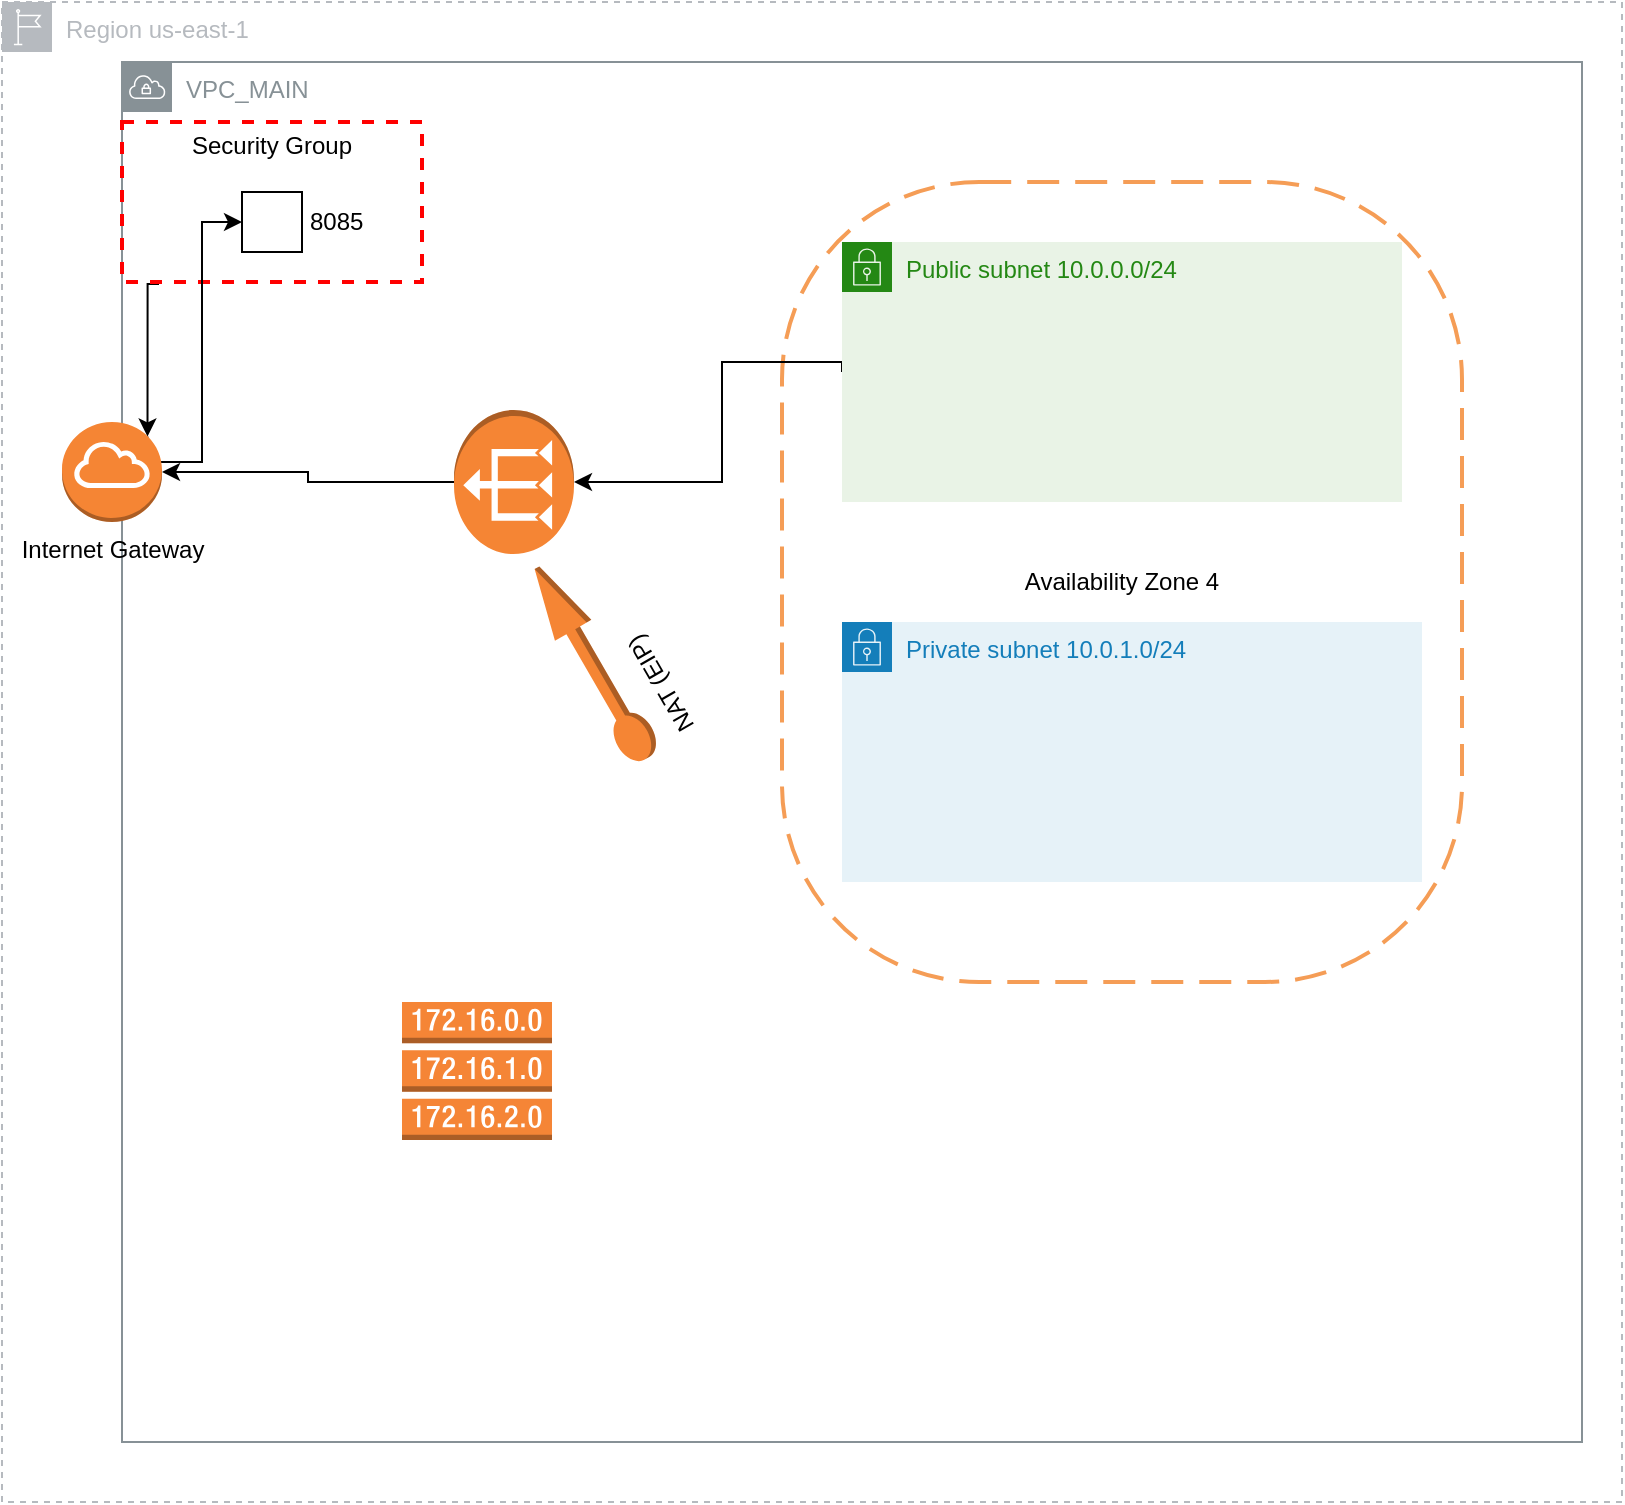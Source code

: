 <mxfile version="16.6.0" type="github">
  <diagram id="pFCO5rwux-H22-heMVk4" name="Page-1">
    <mxGraphModel dx="2062" dy="796" grid="1" gridSize="10" guides="1" tooltips="1" connect="1" arrows="1" fold="1" page="1" pageScale="1" pageWidth="850" pageHeight="1100" math="0" shadow="0">
      <root>
        <mxCell id="0" />
        <mxCell id="1" parent="0" />
        <mxCell id="VTVd_iiEjQSxIu9ezFgo-7" value="VPC_MAIN" style="sketch=0;outlineConnect=0;gradientColor=none;html=1;whiteSpace=wrap;fontSize=12;fontStyle=0;shape=mxgraph.aws4.group;grIcon=mxgraph.aws4.group_vpc;strokeColor=#879196;fillColor=none;verticalAlign=top;align=left;spacingLeft=30;fontColor=#879196;dashed=0;" parent="1" vertex="1">
          <mxGeometry x="70" y="140" width="730" height="690" as="geometry" />
        </mxCell>
        <mxCell id="VTVd_iiEjQSxIu9ezFgo-6" value="Region us-east-1" style="sketch=0;outlineConnect=0;gradientColor=none;html=1;whiteSpace=wrap;fontSize=12;fontStyle=0;shape=mxgraph.aws4.group;grIcon=mxgraph.aws4.group_region;strokeColor=#B6BABF;fillColor=none;verticalAlign=top;align=left;spacingLeft=30;fontColor=#B6BABF;dashed=1;" parent="1" vertex="1">
          <mxGeometry x="10" y="110" width="810" height="750" as="geometry" />
        </mxCell>
        <mxCell id="VTVd_iiEjQSxIu9ezFgo-8" value="Availability Zone 4" style="rounded=1;arcSize=29;dashed=1;strokeColor=#F59D56;fillColor=default;gradientColor=none;dashPattern=8 4;strokeWidth=2;whiteSpace=wrap;html=1;" parent="1" vertex="1">
          <mxGeometry x="400" y="200" width="340" height="400" as="geometry" />
        </mxCell>
        <mxCell id="YYBxXYRRNS971-Oj3B5X-8" style="edgeStyle=orthogonalEdgeStyle;rounded=0;orthogonalLoop=1;jettySize=auto;html=1;entryX=0.855;entryY=0.145;entryDx=0;entryDy=0;entryPerimeter=0;exitX=0.12;exitY=0.988;exitDx=0;exitDy=0;exitPerimeter=0;" edge="1" parent="1" source="VTVd_iiEjQSxIu9ezFgo-3" target="VTVd_iiEjQSxIu9ezFgo-2">
          <mxGeometry relative="1" as="geometry">
            <Array as="points">
              <mxPoint x="88" y="251" />
              <mxPoint x="83" y="251" />
            </Array>
          </mxGeometry>
        </mxCell>
        <mxCell id="VTVd_iiEjQSxIu9ezFgo-3" value="Security Group" style="fontStyle=0;verticalAlign=top;align=center;spacingTop=-2;fillColor=none;rounded=0;whiteSpace=wrap;html=1;strokeColor=#FF0000;strokeWidth=2;dashed=1;container=1;collapsible=0;expand=0;recursiveResize=0;" parent="1" vertex="1">
          <mxGeometry x="70" y="170" width="150" height="80" as="geometry" />
        </mxCell>
        <mxCell id="YYBxXYRRNS971-Oj3B5X-5" value="8085" style="fontStyle=0;labelPosition=right;verticalLabelPosition=middle;align=left;verticalAlign=middle;spacingLeft=2;fillColor=default;gradientColor=none;html=1;" vertex="1" parent="VTVd_iiEjQSxIu9ezFgo-3">
          <mxGeometry x="60" y="35" width="30" height="30" as="geometry" />
        </mxCell>
        <mxCell id="YYBxXYRRNS971-Oj3B5X-7" style="edgeStyle=orthogonalEdgeStyle;rounded=0;orthogonalLoop=1;jettySize=auto;html=1;entryX=0;entryY=0.5;entryDx=0;entryDy=0;exitX=0.855;exitY=0.145;exitDx=0;exitDy=0;exitPerimeter=0;" edge="1" parent="1" source="VTVd_iiEjQSxIu9ezFgo-2" target="YYBxXYRRNS971-Oj3B5X-5">
          <mxGeometry relative="1" as="geometry">
            <Array as="points">
              <mxPoint x="83" y="340" />
              <mxPoint x="110" y="340" />
              <mxPoint x="110" y="220" />
            </Array>
          </mxGeometry>
        </mxCell>
        <mxCell id="VTVd_iiEjQSxIu9ezFgo-2" value="Internet Gateway" style="outlineConnect=0;dashed=0;verticalLabelPosition=bottom;verticalAlign=top;align=center;html=1;shape=mxgraph.aws3.internet_gateway;fillColor=#F58534;gradientColor=none;" parent="1" vertex="1">
          <mxGeometry x="40" y="320" width="50" height="50" as="geometry" />
        </mxCell>
        <mxCell id="VTVd_iiEjQSxIu9ezFgo-4" value="NAT (EIP)" style="outlineConnect=0;dashed=0;verticalLabelPosition=bottom;verticalAlign=top;align=left;html=1;shape=mxgraph.aws3.elastic_ip;fillColor=#F58534;gradientColor=none;rotation=-120;" parent="1" vertex="1">
          <mxGeometry x="250" y="430" width="110" height="21" as="geometry" />
        </mxCell>
        <mxCell id="YYBxXYRRNS971-Oj3B5X-1" value="Private subnet 10.0.1.0/24" style="points=[[0,0],[0.25,0],[0.5,0],[0.75,0],[1,0],[1,0.25],[1,0.5],[1,0.75],[1,1],[0.75,1],[0.5,1],[0.25,1],[0,1],[0,0.75],[0,0.5],[0,0.25]];outlineConnect=0;gradientColor=none;html=1;whiteSpace=wrap;fontSize=12;fontStyle=0;container=1;pointerEvents=0;collapsible=0;recursiveResize=0;shape=mxgraph.aws4.group;grIcon=mxgraph.aws4.group_security_group;grStroke=0;strokeColor=#147EBA;fillColor=#E6F2F8;verticalAlign=top;align=left;spacingLeft=30;fontColor=#147EBA;dashed=0;" vertex="1" parent="1">
          <mxGeometry x="430" y="420" width="290" height="130" as="geometry" />
        </mxCell>
        <mxCell id="YYBxXYRRNS971-Oj3B5X-14" style="edgeStyle=orthogonalEdgeStyle;rounded=0;orthogonalLoop=1;jettySize=auto;html=1;exitX=0;exitY=0.5;exitDx=0;exitDy=0;" edge="1" parent="1" source="YYBxXYRRNS971-Oj3B5X-2" target="YYBxXYRRNS971-Oj3B5X-11">
          <mxGeometry relative="1" as="geometry">
            <Array as="points">
              <mxPoint x="430" y="290" />
              <mxPoint x="370" y="290" />
              <mxPoint x="370" y="350" />
            </Array>
          </mxGeometry>
        </mxCell>
        <mxCell id="YYBxXYRRNS971-Oj3B5X-2" value="Public subnet&amp;nbsp;10.0.0.0/24" style="points=[[0,0],[0.25,0],[0.5,0],[0.75,0],[1,0],[1,0.25],[1,0.5],[1,0.75],[1,1],[0.75,1],[0.5,1],[0.25,1],[0,1],[0,0.75],[0,0.5],[0,0.25]];outlineConnect=0;gradientColor=none;html=1;whiteSpace=wrap;fontSize=12;fontStyle=0;container=1;pointerEvents=0;collapsible=0;recursiveResize=0;shape=mxgraph.aws4.group;grIcon=mxgraph.aws4.group_security_group;grStroke=0;strokeColor=#248814;fillColor=#E9F3E6;verticalAlign=top;align=left;spacingLeft=30;fontColor=#248814;dashed=0;" vertex="1" parent="1">
          <mxGeometry x="430" y="230" width="280" height="130" as="geometry" />
        </mxCell>
        <mxCell id="YYBxXYRRNS971-Oj3B5X-10" value="" style="outlineConnect=0;dashed=0;verticalLabelPosition=bottom;verticalAlign=top;align=center;html=1;shape=mxgraph.aws3.route_table;fillColor=#F58536;gradientColor=none;" vertex="1" parent="1">
          <mxGeometry x="210" y="610" width="75" height="69" as="geometry" />
        </mxCell>
        <mxCell id="YYBxXYRRNS971-Oj3B5X-13" style="edgeStyle=orthogonalEdgeStyle;rounded=0;orthogonalLoop=1;jettySize=auto;html=1;exitX=1;exitY=0.5;exitDx=0;exitDy=0;exitPerimeter=0;" edge="1" parent="1" source="YYBxXYRRNS971-Oj3B5X-11" target="VTVd_iiEjQSxIu9ezFgo-2">
          <mxGeometry relative="1" as="geometry" />
        </mxCell>
        <mxCell id="YYBxXYRRNS971-Oj3B5X-11" value="" style="outlineConnect=0;dashed=0;verticalLabelPosition=bottom;verticalAlign=top;align=center;html=1;shape=mxgraph.aws3.vpc_nat_gateway;fillColor=#F58534;gradientColor=none;direction=south;rotation=90;" vertex="1" parent="1">
          <mxGeometry x="230" y="320" width="72" height="60" as="geometry" />
        </mxCell>
      </root>
    </mxGraphModel>
  </diagram>
</mxfile>

